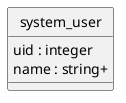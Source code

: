 @startuml uml
skinparam monochrome true
skinparam linetype ortho
hide circle

entity system_user {
  uid : integer
  name : string+
}

@enduml
